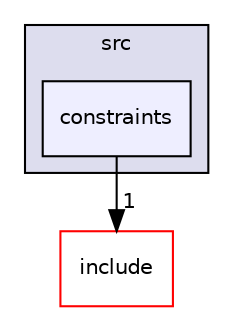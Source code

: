 digraph "src/constraints" {
  compound=true
  node [ fontsize="10", fontname="Helvetica"];
  edge [ labelfontsize="10", labelfontname="Helvetica"];
  subgraph clusterdir_68267d1309a1af8e8297ef4c3efbcdba {
    graph [ bgcolor="#ddddee", pencolor="black", label="src" fontname="Helvetica", fontsize="10", URL="dir_68267d1309a1af8e8297ef4c3efbcdba.html"]
  dir_af3783685badc1c88dedef1a43f7fad6 [shape=box, label="constraints", style="filled", fillcolor="#eeeeff", pencolor="black", URL="dir_af3783685badc1c88dedef1a43f7fad6.html"];
  }
  dir_d44c64559bbebec7f509842c48db8b23 [shape=box label="include" fillcolor="white" style="filled" color="red" URL="dir_d44c64559bbebec7f509842c48db8b23.html"];
  dir_af3783685badc1c88dedef1a43f7fad6->dir_d44c64559bbebec7f509842c48db8b23 [headlabel="1", labeldistance=1.5 headhref="dir_000007_000000.html"];
}
